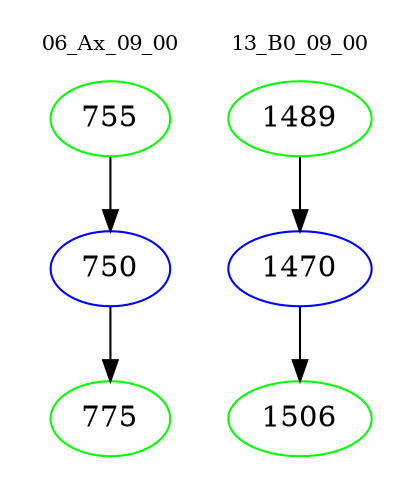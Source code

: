 digraph{
subgraph cluster_0 {
color = white
label = "06_Ax_09_00";
fontsize=10;
T0_755 [label="755", color="green"]
T0_755 -> T0_750 [color="black"]
T0_750 [label="750", color="blue"]
T0_750 -> T0_775 [color="black"]
T0_775 [label="775", color="green"]
}
subgraph cluster_1 {
color = white
label = "13_B0_09_00";
fontsize=10;
T1_1489 [label="1489", color="green"]
T1_1489 -> T1_1470 [color="black"]
T1_1470 [label="1470", color="blue"]
T1_1470 -> T1_1506 [color="black"]
T1_1506 [label="1506", color="green"]
}
}
